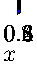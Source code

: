 // 16.获取线条相交点数组。方法：times(p,x) - 代表路径p与经过(x,0)的垂直线的相交点
// path p = (-2,0) .. (0,7/4) .. (6/4,0) .. (0,-5/4) .. (-4/4,0) .. (0,3/4) .. (2/4,0) .. (0,-1/4) .. (0,0);
// draw(p);
// draw((-2.1,0) -- (2.1,0),arrow=Arrow(TeXHead));
// draw((0,-2.1) -- (0,2.1),arrow=Arrow(TeXHead));
// real[] section = times(p,1/3);
// draw(subpath(p,section[0],section[1]),blue);
// draw(subpath(p,section[2],section[3]),red);
// draw((1/3,-2) -- (1/3,2),gray);
// 例15的改进方案
// path p = (0,0) .. (1,1) .. (2, sqrt(2));
// draw(p,blue);
// real x = 1.4;
// real dx = .05;
// real t0 = times(p,x)[0];
// real t1 = times(p,x+dx)[0];
// draw(subpath(p,t0,t1),red);
// draw((x,0) -- (x,2),green);
// draw((x+dx,0) -- (x+dx,2),green);

// 17.获取线条相交数组的数组。方法：intersections(p1,p2) - 路径p1与p2相交数组的数组，在subpath中针对p1进行索引
// path p = (1/4,0) .. (0,1/3) .. (-1/2,0) .. (0,-2/3) .. (3/4,0) .. (0,1) .. (-4/3,0);
// path q = (-1,1) .. (0,0) .. (-1,-1);
// draw(p,green);
// draw(q,blue);
// real[][] section = intersections(p,q);
// draw(subpath(p,section[1][0],section[2][0]),red);

// 18.获取相交点或其数组。方法：
// intersectionpoints(p1,p2) - 相交坐标数组
// intersectionpoint(p1,p2) - 相交坐标
// path p = (1/4,0) .. (0,1/3) .. (-1/2,0) .. (0,-2/3) .. (3/4,0) .. (0,1) .. (-4/3,0);
// path q = (-1,1) .. (0,0) .. (-1,-1);
// draw(p,green);
// draw(q,blue);
// pair[] sections = intersectionpoints(p,q);
// pair section = intersectionpoint(q,p);
// dot(section,red);

// 19.导入函数相关包，graph - 二维线性和对数图。方法：graph(f,s_define,e_define) - 将函数f在定义域[s_define,e_define]进行作图
// guide graph(picture pic=currentpicture, real f(real), real a, real b, int n=ngraph, real T(real)=identity, interpolate join=operator --);
// guide graph(picture pic=currentpicture, real x(real), real y(real), real a, real b, int n=ngraph, real T(real)=identity, interpolate join=operator --);
// guide graph(picture pic=currentpicture, real[] x, real[] y, interpolate join=operator --);
// f() - 函数；
// x()/y() - x/y关于t的函数；
// x/y - x/y轴的数组；
// a/b - 定义域范围[a,b]；
// join - 连线类型，--代表直线连接；..代表圆滑曲线；
 import graph;
// real[] x={1,2,3};
// real[] y=x^2;
// draw(graph(x,y));
// xaxis("$x$",LeftTicks(NoZero));
// yaxis("$y$",RightTicks(NoZero));
// real exponent(real x){
//     return 2^x;
// }
// real log2(real x){
//     return log(x)/log(2);
// }
// path g1 = graph(f,0,2);
// path g2 = graph(f,0,2,operator ..);
// draw(g1);
// 常用内置函数
// sqrt - 平方根
// exp - e^x
// log - 以e为底的对数
// log10 - 以10为底的对数
// 画有刻度的坐标轴，包含在graph包中
// xaxis(picture pic=currentpicture, Label L="", axis axis=YZero, real xmin=-infinity, real xmax=infinity, pen p=currentpen, ticks ticks=NoTicks, arrowbar arrow=None, bool above=false)
// L - 坐标轴名称;
// xmin/xmax - 最小/最大刻度，可根据xlimits进行自动判断;
// p - 画笔属性;
// ticks - 可选列表：LeftTicks/RightTicks/NoTicks/Ticks，分别代表刻度在沿线条方向的左侧/右侧/无刻度/左右两侧。可以使用Ticks(NoZero)去除原点的刻度，LeftTicks/RightTicks同理。默认为NoTicks值
// arrow - 坐标轴箭头，类似于draw的arrow参数
// LeftTicks(Label format="", ticklabel ticklabel=null, bool beginlabel=true, bool endlabel=true, int N=0, int n=0, real Step=0, real step=0, bool begin=true, bool end=true, tickmodifier modify=None, real Size=0, real size=0, bool extend=false, pen pTick=nullpen, pen ptick=nullpen);
// beginlabel - 是否包含起始主刻度标签
// endlabel - 是否包含尾端主刻度标签
// N - 坐标被分为的主刻度数
// n - 主刻度被分为的子刻度数
// Step - 坐标划分的主刻度间隔大小，前提N=0
// step - 主刻度划分的子刻度间隔大小，前提n=0
// begin - 是否包含起始主刻度，针对draw起始，不针对xmin
// end - 是否包含尾端主刻度，针对draw尾端，不针对xmax
// Size - 主刻度显示宽度
// size - 子刻度显示宽度
draw((0,0)--(1,1),blue);
xaxis("$x$",ticks=LeftTicks(beginlabel=false,endlabel=false,begin=true,end=true,Step=0.2,step=0.1,Size=6),xmin=0,xmax=1,arrow=Arrow(TeXHead));
// graph detail - https://asymptote.sourceforge.io/doc/graph.html

// 20.处理标注文字。Asymptote调用LaTeX进行标注文字处理
// draw((0,0) -- (3,0),blue,arrow=Arrow(TeXHead));
// draw((0,0) -- (0,3),blue,arrow=Arrow(TeXHead));
// label(str,position,align,path)函数中，str为标注文字，并可以为数学公式；position为放置坐标；align为相对于坐标的方位，方位有LeftSide/Center/RightSide，分别对应曲线的左侧/中间/右侧，在Relative()中放置方位，方位有N/S/W/E/NW/NE/SW/SE；path为文字跟随路径；Label(str,Rotate(pair))可以让字符串跟着路径(0,0) -- (x,y)旋转
// path p = (0,0) -- (2,1);
// draw(p);
// label("link",p);
// label("$x$", (3,0), align=SW);
// label("LeftSide",p,align=LeftSide);
// label("RightSide",p,align=RightSide);
// label("Center",p,align=Center);
// label("NW",p,align=Relative(NW));
// label("NE",p,align=Relative(NE));
// label("SW",p,align=Relative(SW));
// label("SE",p,align=Relative(SE));
// label(Label("link",Rotate((2,1))),p);

// 21.Label详解
//path p = (0,0) .. (4,.3) .. (5,-.3) .. (5,-4);
//draw(p);
//Label L1 = Label("BeginPoint", position=BeginPoint);
//label(L1,p);
//Label L2 = Label("MidPoint",position=MidPoint);
//label(L2,p);
//Label L3 = Label("Endpoint",position=EndPoint);
//label(L3,p);
//Label L4 = Label("Relative(0.3)",position=Relative(0.3));
//label(L4,p);


// 文件步骤
// 1.使用.asy文件编辑asymptote文件
// 2.使用asy <name>.asy编译文件为.eps文件
// 3.文件搜索路径：
//   I   当前目录
//   II  环境变量ASYMPTOTE_DIR
//   III 环境变量ASYMPTOTE_HOME；如果变量未配置，则为$HOME/.asy
//   VI  UNIX - /usr/local/share/asymptote；Windows - C:\Program Files\Asymptote
// 4.配置默认pdfviewer
// [www@ ~]$ vi $HOME/.asy/config.asy
// import settings;
// pdfviewer="evince";

